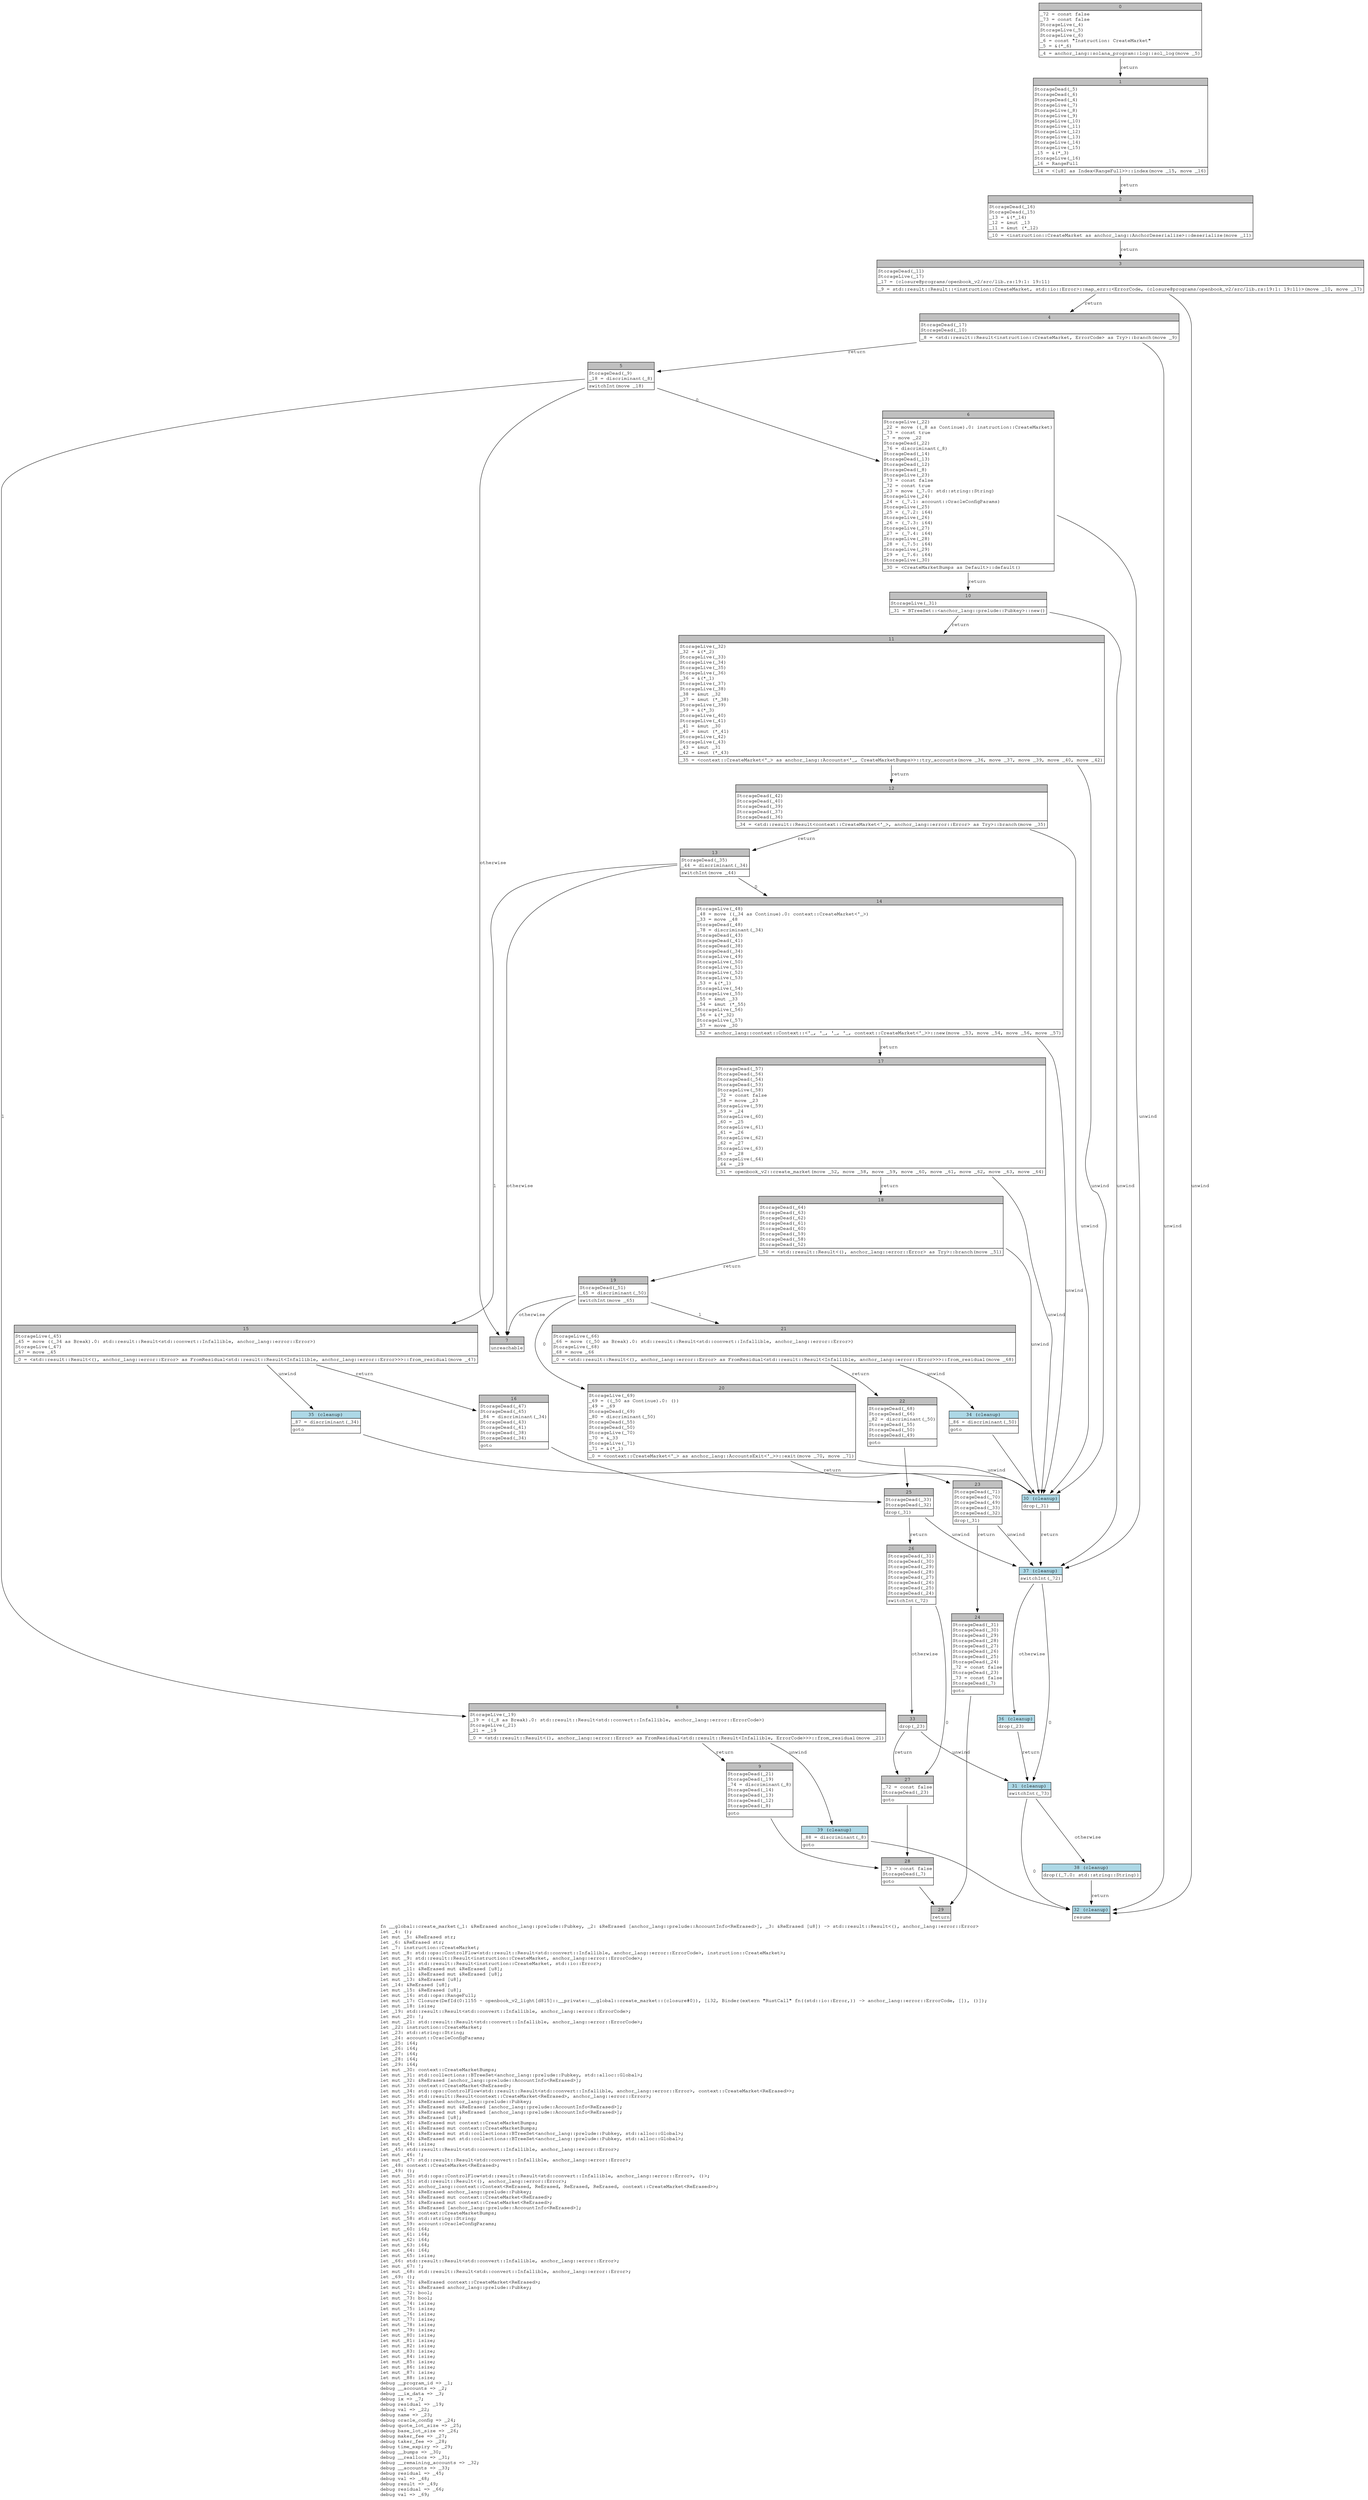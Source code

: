 digraph Mir_0_1153 {
    graph [fontname="Courier, monospace"];
    node [fontname="Courier, monospace"];
    edge [fontname="Courier, monospace"];
    label=<fn __global::create_market(_1: &amp;ReErased anchor_lang::prelude::Pubkey, _2: &amp;ReErased [anchor_lang::prelude::AccountInfo&lt;ReErased&gt;], _3: &amp;ReErased [u8]) -&gt; std::result::Result&lt;(), anchor_lang::error::Error&gt;<br align="left"/>let _4: ();<br align="left"/>let mut _5: &amp;ReErased str;<br align="left"/>let _6: &amp;ReErased str;<br align="left"/>let _7: instruction::CreateMarket;<br align="left"/>let mut _8: std::ops::ControlFlow&lt;std::result::Result&lt;std::convert::Infallible, anchor_lang::error::ErrorCode&gt;, instruction::CreateMarket&gt;;<br align="left"/>let mut _9: std::result::Result&lt;instruction::CreateMarket, anchor_lang::error::ErrorCode&gt;;<br align="left"/>let mut _10: std::result::Result&lt;instruction::CreateMarket, std::io::Error&gt;;<br align="left"/>let mut _11: &amp;ReErased mut &amp;ReErased [u8];<br align="left"/>let mut _12: &amp;ReErased mut &amp;ReErased [u8];<br align="left"/>let mut _13: &amp;ReErased [u8];<br align="left"/>let _14: &amp;ReErased [u8];<br align="left"/>let mut _15: &amp;ReErased [u8];<br align="left"/>let mut _16: std::ops::RangeFull;<br align="left"/>let mut _17: Closure(DefId(0:1155 ~ openbook_v2_light[d815]::__private::__global::create_market::{closure#0}), [i32, Binder(extern &quot;RustCall&quot; fn((std::io::Error,)) -&gt; anchor_lang::error::ErrorCode, []), ()]);<br align="left"/>let mut _18: isize;<br align="left"/>let _19: std::result::Result&lt;std::convert::Infallible, anchor_lang::error::ErrorCode&gt;;<br align="left"/>let mut _20: !;<br align="left"/>let mut _21: std::result::Result&lt;std::convert::Infallible, anchor_lang::error::ErrorCode&gt;;<br align="left"/>let _22: instruction::CreateMarket;<br align="left"/>let _23: std::string::String;<br align="left"/>let _24: account::OracleConfigParams;<br align="left"/>let _25: i64;<br align="left"/>let _26: i64;<br align="left"/>let _27: i64;<br align="left"/>let _28: i64;<br align="left"/>let _29: i64;<br align="left"/>let mut _30: context::CreateMarketBumps;<br align="left"/>let mut _31: std::collections::BTreeSet&lt;anchor_lang::prelude::Pubkey, std::alloc::Global&gt;;<br align="left"/>let mut _32: &amp;ReErased [anchor_lang::prelude::AccountInfo&lt;ReErased&gt;];<br align="left"/>let mut _33: context::CreateMarket&lt;ReErased&gt;;<br align="left"/>let mut _34: std::ops::ControlFlow&lt;std::result::Result&lt;std::convert::Infallible, anchor_lang::error::Error&gt;, context::CreateMarket&lt;ReErased&gt;&gt;;<br align="left"/>let mut _35: std::result::Result&lt;context::CreateMarket&lt;ReErased&gt;, anchor_lang::error::Error&gt;;<br align="left"/>let mut _36: &amp;ReErased anchor_lang::prelude::Pubkey;<br align="left"/>let mut _37: &amp;ReErased mut &amp;ReErased [anchor_lang::prelude::AccountInfo&lt;ReErased&gt;];<br align="left"/>let mut _38: &amp;ReErased mut &amp;ReErased [anchor_lang::prelude::AccountInfo&lt;ReErased&gt;];<br align="left"/>let mut _39: &amp;ReErased [u8];<br align="left"/>let mut _40: &amp;ReErased mut context::CreateMarketBumps;<br align="left"/>let mut _41: &amp;ReErased mut context::CreateMarketBumps;<br align="left"/>let mut _42: &amp;ReErased mut std::collections::BTreeSet&lt;anchor_lang::prelude::Pubkey, std::alloc::Global&gt;;<br align="left"/>let mut _43: &amp;ReErased mut std::collections::BTreeSet&lt;anchor_lang::prelude::Pubkey, std::alloc::Global&gt;;<br align="left"/>let mut _44: isize;<br align="left"/>let _45: std::result::Result&lt;std::convert::Infallible, anchor_lang::error::Error&gt;;<br align="left"/>let mut _46: !;<br align="left"/>let mut _47: std::result::Result&lt;std::convert::Infallible, anchor_lang::error::Error&gt;;<br align="left"/>let _48: context::CreateMarket&lt;ReErased&gt;;<br align="left"/>let _49: ();<br align="left"/>let mut _50: std::ops::ControlFlow&lt;std::result::Result&lt;std::convert::Infallible, anchor_lang::error::Error&gt;, ()&gt;;<br align="left"/>let mut _51: std::result::Result&lt;(), anchor_lang::error::Error&gt;;<br align="left"/>let mut _52: anchor_lang::context::Context&lt;ReErased, ReErased, ReErased, ReErased, context::CreateMarket&lt;ReErased&gt;&gt;;<br align="left"/>let mut _53: &amp;ReErased anchor_lang::prelude::Pubkey;<br align="left"/>let mut _54: &amp;ReErased mut context::CreateMarket&lt;ReErased&gt;;<br align="left"/>let mut _55: &amp;ReErased mut context::CreateMarket&lt;ReErased&gt;;<br align="left"/>let mut _56: &amp;ReErased [anchor_lang::prelude::AccountInfo&lt;ReErased&gt;];<br align="left"/>let mut _57: context::CreateMarketBumps;<br align="left"/>let mut _58: std::string::String;<br align="left"/>let mut _59: account::OracleConfigParams;<br align="left"/>let mut _60: i64;<br align="left"/>let mut _61: i64;<br align="left"/>let mut _62: i64;<br align="left"/>let mut _63: i64;<br align="left"/>let mut _64: i64;<br align="left"/>let mut _65: isize;<br align="left"/>let _66: std::result::Result&lt;std::convert::Infallible, anchor_lang::error::Error&gt;;<br align="left"/>let mut _67: !;<br align="left"/>let mut _68: std::result::Result&lt;std::convert::Infallible, anchor_lang::error::Error&gt;;<br align="left"/>let _69: ();<br align="left"/>let mut _70: &amp;ReErased context::CreateMarket&lt;ReErased&gt;;<br align="left"/>let mut _71: &amp;ReErased anchor_lang::prelude::Pubkey;<br align="left"/>let mut _72: bool;<br align="left"/>let mut _73: bool;<br align="left"/>let mut _74: isize;<br align="left"/>let mut _75: isize;<br align="left"/>let mut _76: isize;<br align="left"/>let mut _77: isize;<br align="left"/>let mut _78: isize;<br align="left"/>let mut _79: isize;<br align="left"/>let mut _80: isize;<br align="left"/>let mut _81: isize;<br align="left"/>let mut _82: isize;<br align="left"/>let mut _83: isize;<br align="left"/>let mut _84: isize;<br align="left"/>let mut _85: isize;<br align="left"/>let mut _86: isize;<br align="left"/>let mut _87: isize;<br align="left"/>let mut _88: isize;<br align="left"/>debug __program_id =&gt; _1;<br align="left"/>debug __accounts =&gt; _2;<br align="left"/>debug __ix_data =&gt; _3;<br align="left"/>debug ix =&gt; _7;<br align="left"/>debug residual =&gt; _19;<br align="left"/>debug val =&gt; _22;<br align="left"/>debug name =&gt; _23;<br align="left"/>debug oracle_config =&gt; _24;<br align="left"/>debug quote_lot_size =&gt; _25;<br align="left"/>debug base_lot_size =&gt; _26;<br align="left"/>debug maker_fee =&gt; _27;<br align="left"/>debug taker_fee =&gt; _28;<br align="left"/>debug time_expiry =&gt; _29;<br align="left"/>debug __bumps =&gt; _30;<br align="left"/>debug __reallocs =&gt; _31;<br align="left"/>debug __remaining_accounts =&gt; _32;<br align="left"/>debug __accounts =&gt; _33;<br align="left"/>debug residual =&gt; _45;<br align="left"/>debug val =&gt; _48;<br align="left"/>debug result =&gt; _49;<br align="left"/>debug residual =&gt; _66;<br align="left"/>debug val =&gt; _69;<br align="left"/>>;
    bb0__0_1153 [shape="none", label=<<table border="0" cellborder="1" cellspacing="0"><tr><td bgcolor="gray" align="center" colspan="1">0</td></tr><tr><td align="left" balign="left">_72 = const false<br/>_73 = const false<br/>StorageLive(_4)<br/>StorageLive(_5)<br/>StorageLive(_6)<br/>_6 = const &quot;Instruction: CreateMarket&quot;<br/>_5 = &amp;(*_6)<br/></td></tr><tr><td align="left">_4 = anchor_lang::solana_program::log::sol_log(move _5)</td></tr></table>>];
    bb1__0_1153 [shape="none", label=<<table border="0" cellborder="1" cellspacing="0"><tr><td bgcolor="gray" align="center" colspan="1">1</td></tr><tr><td align="left" balign="left">StorageDead(_5)<br/>StorageDead(_6)<br/>StorageDead(_4)<br/>StorageLive(_7)<br/>StorageLive(_8)<br/>StorageLive(_9)<br/>StorageLive(_10)<br/>StorageLive(_11)<br/>StorageLive(_12)<br/>StorageLive(_13)<br/>StorageLive(_14)<br/>StorageLive(_15)<br/>_15 = &amp;(*_3)<br/>StorageLive(_16)<br/>_16 = RangeFull<br/></td></tr><tr><td align="left">_14 = &lt;[u8] as Index&lt;RangeFull&gt;&gt;::index(move _15, move _16)</td></tr></table>>];
    bb2__0_1153 [shape="none", label=<<table border="0" cellborder="1" cellspacing="0"><tr><td bgcolor="gray" align="center" colspan="1">2</td></tr><tr><td align="left" balign="left">StorageDead(_16)<br/>StorageDead(_15)<br/>_13 = &amp;(*_14)<br/>_12 = &amp;mut _13<br/>_11 = &amp;mut (*_12)<br/></td></tr><tr><td align="left">_10 = &lt;instruction::CreateMarket as anchor_lang::AnchorDeserialize&gt;::deserialize(move _11)</td></tr></table>>];
    bb3__0_1153 [shape="none", label=<<table border="0" cellborder="1" cellspacing="0"><tr><td bgcolor="gray" align="center" colspan="1">3</td></tr><tr><td align="left" balign="left">StorageDead(_11)<br/>StorageLive(_17)<br/>_17 = {closure@programs/openbook_v2/src/lib.rs:19:1: 19:11}<br/></td></tr><tr><td align="left">_9 = std::result::Result::&lt;instruction::CreateMarket, std::io::Error&gt;::map_err::&lt;ErrorCode, {closure@programs/openbook_v2/src/lib.rs:19:1: 19:11}&gt;(move _10, move _17)</td></tr></table>>];
    bb4__0_1153 [shape="none", label=<<table border="0" cellborder="1" cellspacing="0"><tr><td bgcolor="gray" align="center" colspan="1">4</td></tr><tr><td align="left" balign="left">StorageDead(_17)<br/>StorageDead(_10)<br/></td></tr><tr><td align="left">_8 = &lt;std::result::Result&lt;instruction::CreateMarket, ErrorCode&gt; as Try&gt;::branch(move _9)</td></tr></table>>];
    bb5__0_1153 [shape="none", label=<<table border="0" cellborder="1" cellspacing="0"><tr><td bgcolor="gray" align="center" colspan="1">5</td></tr><tr><td align="left" balign="left">StorageDead(_9)<br/>_18 = discriminant(_8)<br/></td></tr><tr><td align="left">switchInt(move _18)</td></tr></table>>];
    bb6__0_1153 [shape="none", label=<<table border="0" cellborder="1" cellspacing="0"><tr><td bgcolor="gray" align="center" colspan="1">6</td></tr><tr><td align="left" balign="left">StorageLive(_22)<br/>_22 = move ((_8 as Continue).0: instruction::CreateMarket)<br/>_73 = const true<br/>_7 = move _22<br/>StorageDead(_22)<br/>_76 = discriminant(_8)<br/>StorageDead(_14)<br/>StorageDead(_13)<br/>StorageDead(_12)<br/>StorageDead(_8)<br/>StorageLive(_23)<br/>_73 = const false<br/>_72 = const true<br/>_23 = move (_7.0: std::string::String)<br/>StorageLive(_24)<br/>_24 = (_7.1: account::OracleConfigParams)<br/>StorageLive(_25)<br/>_25 = (_7.2: i64)<br/>StorageLive(_26)<br/>_26 = (_7.3: i64)<br/>StorageLive(_27)<br/>_27 = (_7.4: i64)<br/>StorageLive(_28)<br/>_28 = (_7.5: i64)<br/>StorageLive(_29)<br/>_29 = (_7.6: i64)<br/>StorageLive(_30)<br/></td></tr><tr><td align="left">_30 = &lt;CreateMarketBumps as Default&gt;::default()</td></tr></table>>];
    bb7__0_1153 [shape="none", label=<<table border="0" cellborder="1" cellspacing="0"><tr><td bgcolor="gray" align="center" colspan="1">7</td></tr><tr><td align="left">unreachable</td></tr></table>>];
    bb8__0_1153 [shape="none", label=<<table border="0" cellborder="1" cellspacing="0"><tr><td bgcolor="gray" align="center" colspan="1">8</td></tr><tr><td align="left" balign="left">StorageLive(_19)<br/>_19 = ((_8 as Break).0: std::result::Result&lt;std::convert::Infallible, anchor_lang::error::ErrorCode&gt;)<br/>StorageLive(_21)<br/>_21 = _19<br/></td></tr><tr><td align="left">_0 = &lt;std::result::Result&lt;(), anchor_lang::error::Error&gt; as FromResidual&lt;std::result::Result&lt;Infallible, ErrorCode&gt;&gt;&gt;::from_residual(move _21)</td></tr></table>>];
    bb9__0_1153 [shape="none", label=<<table border="0" cellborder="1" cellspacing="0"><tr><td bgcolor="gray" align="center" colspan="1">9</td></tr><tr><td align="left" balign="left">StorageDead(_21)<br/>StorageDead(_19)<br/>_74 = discriminant(_8)<br/>StorageDead(_14)<br/>StorageDead(_13)<br/>StorageDead(_12)<br/>StorageDead(_8)<br/></td></tr><tr><td align="left">goto</td></tr></table>>];
    bb10__0_1153 [shape="none", label=<<table border="0" cellborder="1" cellspacing="0"><tr><td bgcolor="gray" align="center" colspan="1">10</td></tr><tr><td align="left" balign="left">StorageLive(_31)<br/></td></tr><tr><td align="left">_31 = BTreeSet::&lt;anchor_lang::prelude::Pubkey&gt;::new()</td></tr></table>>];
    bb11__0_1153 [shape="none", label=<<table border="0" cellborder="1" cellspacing="0"><tr><td bgcolor="gray" align="center" colspan="1">11</td></tr><tr><td align="left" balign="left">StorageLive(_32)<br/>_32 = &amp;(*_2)<br/>StorageLive(_33)<br/>StorageLive(_34)<br/>StorageLive(_35)<br/>StorageLive(_36)<br/>_36 = &amp;(*_1)<br/>StorageLive(_37)<br/>StorageLive(_38)<br/>_38 = &amp;mut _32<br/>_37 = &amp;mut (*_38)<br/>StorageLive(_39)<br/>_39 = &amp;(*_3)<br/>StorageLive(_40)<br/>StorageLive(_41)<br/>_41 = &amp;mut _30<br/>_40 = &amp;mut (*_41)<br/>StorageLive(_42)<br/>StorageLive(_43)<br/>_43 = &amp;mut _31<br/>_42 = &amp;mut (*_43)<br/></td></tr><tr><td align="left">_35 = &lt;context::CreateMarket&lt;'_&gt; as anchor_lang::Accounts&lt;'_, CreateMarketBumps&gt;&gt;::try_accounts(move _36, move _37, move _39, move _40, move _42)</td></tr></table>>];
    bb12__0_1153 [shape="none", label=<<table border="0" cellborder="1" cellspacing="0"><tr><td bgcolor="gray" align="center" colspan="1">12</td></tr><tr><td align="left" balign="left">StorageDead(_42)<br/>StorageDead(_40)<br/>StorageDead(_39)<br/>StorageDead(_37)<br/>StorageDead(_36)<br/></td></tr><tr><td align="left">_34 = &lt;std::result::Result&lt;context::CreateMarket&lt;'_&gt;, anchor_lang::error::Error&gt; as Try&gt;::branch(move _35)</td></tr></table>>];
    bb13__0_1153 [shape="none", label=<<table border="0" cellborder="1" cellspacing="0"><tr><td bgcolor="gray" align="center" colspan="1">13</td></tr><tr><td align="left" balign="left">StorageDead(_35)<br/>_44 = discriminant(_34)<br/></td></tr><tr><td align="left">switchInt(move _44)</td></tr></table>>];
    bb14__0_1153 [shape="none", label=<<table border="0" cellborder="1" cellspacing="0"><tr><td bgcolor="gray" align="center" colspan="1">14</td></tr><tr><td align="left" balign="left">StorageLive(_48)<br/>_48 = move ((_34 as Continue).0: context::CreateMarket&lt;'_&gt;)<br/>_33 = move _48<br/>StorageDead(_48)<br/>_78 = discriminant(_34)<br/>StorageDead(_43)<br/>StorageDead(_41)<br/>StorageDead(_38)<br/>StorageDead(_34)<br/>StorageLive(_49)<br/>StorageLive(_50)<br/>StorageLive(_51)<br/>StorageLive(_52)<br/>StorageLive(_53)<br/>_53 = &amp;(*_1)<br/>StorageLive(_54)<br/>StorageLive(_55)<br/>_55 = &amp;mut _33<br/>_54 = &amp;mut (*_55)<br/>StorageLive(_56)<br/>_56 = &amp;(*_32)<br/>StorageLive(_57)<br/>_57 = move _30<br/></td></tr><tr><td align="left">_52 = anchor_lang::context::Context::&lt;'_, '_, '_, '_, context::CreateMarket&lt;'_&gt;&gt;::new(move _53, move _54, move _56, move _57)</td></tr></table>>];
    bb15__0_1153 [shape="none", label=<<table border="0" cellborder="1" cellspacing="0"><tr><td bgcolor="gray" align="center" colspan="1">15</td></tr><tr><td align="left" balign="left">StorageLive(_45)<br/>_45 = move ((_34 as Break).0: std::result::Result&lt;std::convert::Infallible, anchor_lang::error::Error&gt;)<br/>StorageLive(_47)<br/>_47 = move _45<br/></td></tr><tr><td align="left">_0 = &lt;std::result::Result&lt;(), anchor_lang::error::Error&gt; as FromResidual&lt;std::result::Result&lt;Infallible, anchor_lang::error::Error&gt;&gt;&gt;::from_residual(move _47)</td></tr></table>>];
    bb16__0_1153 [shape="none", label=<<table border="0" cellborder="1" cellspacing="0"><tr><td bgcolor="gray" align="center" colspan="1">16</td></tr><tr><td align="left" balign="left">StorageDead(_47)<br/>StorageDead(_45)<br/>_84 = discriminant(_34)<br/>StorageDead(_43)<br/>StorageDead(_41)<br/>StorageDead(_38)<br/>StorageDead(_34)<br/></td></tr><tr><td align="left">goto</td></tr></table>>];
    bb17__0_1153 [shape="none", label=<<table border="0" cellborder="1" cellspacing="0"><tr><td bgcolor="gray" align="center" colspan="1">17</td></tr><tr><td align="left" balign="left">StorageDead(_57)<br/>StorageDead(_56)<br/>StorageDead(_54)<br/>StorageDead(_53)<br/>StorageLive(_58)<br/>_72 = const false<br/>_58 = move _23<br/>StorageLive(_59)<br/>_59 = _24<br/>StorageLive(_60)<br/>_60 = _25<br/>StorageLive(_61)<br/>_61 = _26<br/>StorageLive(_62)<br/>_62 = _27<br/>StorageLive(_63)<br/>_63 = _28<br/>StorageLive(_64)<br/>_64 = _29<br/></td></tr><tr><td align="left">_51 = openbook_v2::create_market(move _52, move _58, move _59, move _60, move _61, move _62, move _63, move _64)</td></tr></table>>];
    bb18__0_1153 [shape="none", label=<<table border="0" cellborder="1" cellspacing="0"><tr><td bgcolor="gray" align="center" colspan="1">18</td></tr><tr><td align="left" balign="left">StorageDead(_64)<br/>StorageDead(_63)<br/>StorageDead(_62)<br/>StorageDead(_61)<br/>StorageDead(_60)<br/>StorageDead(_59)<br/>StorageDead(_58)<br/>StorageDead(_52)<br/></td></tr><tr><td align="left">_50 = &lt;std::result::Result&lt;(), anchor_lang::error::Error&gt; as Try&gt;::branch(move _51)</td></tr></table>>];
    bb19__0_1153 [shape="none", label=<<table border="0" cellborder="1" cellspacing="0"><tr><td bgcolor="gray" align="center" colspan="1">19</td></tr><tr><td align="left" balign="left">StorageDead(_51)<br/>_65 = discriminant(_50)<br/></td></tr><tr><td align="left">switchInt(move _65)</td></tr></table>>];
    bb20__0_1153 [shape="none", label=<<table border="0" cellborder="1" cellspacing="0"><tr><td bgcolor="gray" align="center" colspan="1">20</td></tr><tr><td align="left" balign="left">StorageLive(_69)<br/>_69 = ((_50 as Continue).0: ())<br/>_49 = _69<br/>StorageDead(_69)<br/>_80 = discriminant(_50)<br/>StorageDead(_55)<br/>StorageDead(_50)<br/>StorageLive(_70)<br/>_70 = &amp;_33<br/>StorageLive(_71)<br/>_71 = &amp;(*_1)<br/></td></tr><tr><td align="left">_0 = &lt;context::CreateMarket&lt;'_&gt; as anchor_lang::AccountsExit&lt;'_&gt;&gt;::exit(move _70, move _71)</td></tr></table>>];
    bb21__0_1153 [shape="none", label=<<table border="0" cellborder="1" cellspacing="0"><tr><td bgcolor="gray" align="center" colspan="1">21</td></tr><tr><td align="left" balign="left">StorageLive(_66)<br/>_66 = move ((_50 as Break).0: std::result::Result&lt;std::convert::Infallible, anchor_lang::error::Error&gt;)<br/>StorageLive(_68)<br/>_68 = move _66<br/></td></tr><tr><td align="left">_0 = &lt;std::result::Result&lt;(), anchor_lang::error::Error&gt; as FromResidual&lt;std::result::Result&lt;Infallible, anchor_lang::error::Error&gt;&gt;&gt;::from_residual(move _68)</td></tr></table>>];
    bb22__0_1153 [shape="none", label=<<table border="0" cellborder="1" cellspacing="0"><tr><td bgcolor="gray" align="center" colspan="1">22</td></tr><tr><td align="left" balign="left">StorageDead(_68)<br/>StorageDead(_66)<br/>_82 = discriminant(_50)<br/>StorageDead(_55)<br/>StorageDead(_50)<br/>StorageDead(_49)<br/></td></tr><tr><td align="left">goto</td></tr></table>>];
    bb23__0_1153 [shape="none", label=<<table border="0" cellborder="1" cellspacing="0"><tr><td bgcolor="gray" align="center" colspan="1">23</td></tr><tr><td align="left" balign="left">StorageDead(_71)<br/>StorageDead(_70)<br/>StorageDead(_49)<br/>StorageDead(_33)<br/>StorageDead(_32)<br/></td></tr><tr><td align="left">drop(_31)</td></tr></table>>];
    bb24__0_1153 [shape="none", label=<<table border="0" cellborder="1" cellspacing="0"><tr><td bgcolor="gray" align="center" colspan="1">24</td></tr><tr><td align="left" balign="left">StorageDead(_31)<br/>StorageDead(_30)<br/>StorageDead(_29)<br/>StorageDead(_28)<br/>StorageDead(_27)<br/>StorageDead(_26)<br/>StorageDead(_25)<br/>StorageDead(_24)<br/>_72 = const false<br/>StorageDead(_23)<br/>_73 = const false<br/>StorageDead(_7)<br/></td></tr><tr><td align="left">goto</td></tr></table>>];
    bb25__0_1153 [shape="none", label=<<table border="0" cellborder="1" cellspacing="0"><tr><td bgcolor="gray" align="center" colspan="1">25</td></tr><tr><td align="left" balign="left">StorageDead(_33)<br/>StorageDead(_32)<br/></td></tr><tr><td align="left">drop(_31)</td></tr></table>>];
    bb26__0_1153 [shape="none", label=<<table border="0" cellborder="1" cellspacing="0"><tr><td bgcolor="gray" align="center" colspan="1">26</td></tr><tr><td align="left" balign="left">StorageDead(_31)<br/>StorageDead(_30)<br/>StorageDead(_29)<br/>StorageDead(_28)<br/>StorageDead(_27)<br/>StorageDead(_26)<br/>StorageDead(_25)<br/>StorageDead(_24)<br/></td></tr><tr><td align="left">switchInt(_72)</td></tr></table>>];
    bb27__0_1153 [shape="none", label=<<table border="0" cellborder="1" cellspacing="0"><tr><td bgcolor="gray" align="center" colspan="1">27</td></tr><tr><td align="left" balign="left">_72 = const false<br/>StorageDead(_23)<br/></td></tr><tr><td align="left">goto</td></tr></table>>];
    bb28__0_1153 [shape="none", label=<<table border="0" cellborder="1" cellspacing="0"><tr><td bgcolor="gray" align="center" colspan="1">28</td></tr><tr><td align="left" balign="left">_73 = const false<br/>StorageDead(_7)<br/></td></tr><tr><td align="left">goto</td></tr></table>>];
    bb29__0_1153 [shape="none", label=<<table border="0" cellborder="1" cellspacing="0"><tr><td bgcolor="gray" align="center" colspan="1">29</td></tr><tr><td align="left">return</td></tr></table>>];
    bb30__0_1153 [shape="none", label=<<table border="0" cellborder="1" cellspacing="0"><tr><td bgcolor="lightblue" align="center" colspan="1">30 (cleanup)</td></tr><tr><td align="left">drop(_31)</td></tr></table>>];
    bb31__0_1153 [shape="none", label=<<table border="0" cellborder="1" cellspacing="0"><tr><td bgcolor="lightblue" align="center" colspan="1">31 (cleanup)</td></tr><tr><td align="left">switchInt(_73)</td></tr></table>>];
    bb32__0_1153 [shape="none", label=<<table border="0" cellborder="1" cellspacing="0"><tr><td bgcolor="lightblue" align="center" colspan="1">32 (cleanup)</td></tr><tr><td align="left">resume</td></tr></table>>];
    bb33__0_1153 [shape="none", label=<<table border="0" cellborder="1" cellspacing="0"><tr><td bgcolor="gray" align="center" colspan="1">33</td></tr><tr><td align="left">drop(_23)</td></tr></table>>];
    bb34__0_1153 [shape="none", label=<<table border="0" cellborder="1" cellspacing="0"><tr><td bgcolor="lightblue" align="center" colspan="1">34 (cleanup)</td></tr><tr><td align="left" balign="left">_86 = discriminant(_50)<br/></td></tr><tr><td align="left">goto</td></tr></table>>];
    bb35__0_1153 [shape="none", label=<<table border="0" cellborder="1" cellspacing="0"><tr><td bgcolor="lightblue" align="center" colspan="1">35 (cleanup)</td></tr><tr><td align="left" balign="left">_87 = discriminant(_34)<br/></td></tr><tr><td align="left">goto</td></tr></table>>];
    bb36__0_1153 [shape="none", label=<<table border="0" cellborder="1" cellspacing="0"><tr><td bgcolor="lightblue" align="center" colspan="1">36 (cleanup)</td></tr><tr><td align="left">drop(_23)</td></tr></table>>];
    bb37__0_1153 [shape="none", label=<<table border="0" cellborder="1" cellspacing="0"><tr><td bgcolor="lightblue" align="center" colspan="1">37 (cleanup)</td></tr><tr><td align="left">switchInt(_72)</td></tr></table>>];
    bb38__0_1153 [shape="none", label=<<table border="0" cellborder="1" cellspacing="0"><tr><td bgcolor="lightblue" align="center" colspan="1">38 (cleanup)</td></tr><tr><td align="left">drop((_7.0: std::string::String))</td></tr></table>>];
    bb39__0_1153 [shape="none", label=<<table border="0" cellborder="1" cellspacing="0"><tr><td bgcolor="lightblue" align="center" colspan="1">39 (cleanup)</td></tr><tr><td align="left" balign="left">_88 = discriminant(_8)<br/></td></tr><tr><td align="left">goto</td></tr></table>>];
    bb0__0_1153 -> bb1__0_1153 [label="return"];
    bb1__0_1153 -> bb2__0_1153 [label="return"];
    bb2__0_1153 -> bb3__0_1153 [label="return"];
    bb3__0_1153 -> bb4__0_1153 [label="return"];
    bb3__0_1153 -> bb32__0_1153 [label="unwind"];
    bb4__0_1153 -> bb5__0_1153 [label="return"];
    bb4__0_1153 -> bb32__0_1153 [label="unwind"];
    bb5__0_1153 -> bb6__0_1153 [label="0"];
    bb5__0_1153 -> bb8__0_1153 [label="1"];
    bb5__0_1153 -> bb7__0_1153 [label="otherwise"];
    bb6__0_1153 -> bb10__0_1153 [label="return"];
    bb6__0_1153 -> bb37__0_1153 [label="unwind"];
    bb8__0_1153 -> bb9__0_1153 [label="return"];
    bb8__0_1153 -> bb39__0_1153 [label="unwind"];
    bb9__0_1153 -> bb28__0_1153 [label=""];
    bb10__0_1153 -> bb11__0_1153 [label="return"];
    bb10__0_1153 -> bb37__0_1153 [label="unwind"];
    bb11__0_1153 -> bb12__0_1153 [label="return"];
    bb11__0_1153 -> bb30__0_1153 [label="unwind"];
    bb12__0_1153 -> bb13__0_1153 [label="return"];
    bb12__0_1153 -> bb30__0_1153 [label="unwind"];
    bb13__0_1153 -> bb14__0_1153 [label="0"];
    bb13__0_1153 -> bb15__0_1153 [label="1"];
    bb13__0_1153 -> bb7__0_1153 [label="otherwise"];
    bb14__0_1153 -> bb17__0_1153 [label="return"];
    bb14__0_1153 -> bb30__0_1153 [label="unwind"];
    bb15__0_1153 -> bb16__0_1153 [label="return"];
    bb15__0_1153 -> bb35__0_1153 [label="unwind"];
    bb16__0_1153 -> bb25__0_1153 [label=""];
    bb17__0_1153 -> bb18__0_1153 [label="return"];
    bb17__0_1153 -> bb30__0_1153 [label="unwind"];
    bb18__0_1153 -> bb19__0_1153 [label="return"];
    bb18__0_1153 -> bb30__0_1153 [label="unwind"];
    bb19__0_1153 -> bb20__0_1153 [label="0"];
    bb19__0_1153 -> bb21__0_1153 [label="1"];
    bb19__0_1153 -> bb7__0_1153 [label="otherwise"];
    bb20__0_1153 -> bb23__0_1153 [label="return"];
    bb20__0_1153 -> bb30__0_1153 [label="unwind"];
    bb21__0_1153 -> bb22__0_1153 [label="return"];
    bb21__0_1153 -> bb34__0_1153 [label="unwind"];
    bb22__0_1153 -> bb25__0_1153 [label=""];
    bb23__0_1153 -> bb24__0_1153 [label="return"];
    bb23__0_1153 -> bb37__0_1153 [label="unwind"];
    bb24__0_1153 -> bb29__0_1153 [label=""];
    bb25__0_1153 -> bb26__0_1153 [label="return"];
    bb25__0_1153 -> bb37__0_1153 [label="unwind"];
    bb26__0_1153 -> bb27__0_1153 [label="0"];
    bb26__0_1153 -> bb33__0_1153 [label="otherwise"];
    bb27__0_1153 -> bb28__0_1153 [label=""];
    bb28__0_1153 -> bb29__0_1153 [label=""];
    bb30__0_1153 -> bb37__0_1153 [label="return"];
    bb31__0_1153 -> bb32__0_1153 [label="0"];
    bb31__0_1153 -> bb38__0_1153 [label="otherwise"];
    bb33__0_1153 -> bb27__0_1153 [label="return"];
    bb33__0_1153 -> bb31__0_1153 [label="unwind"];
    bb34__0_1153 -> bb30__0_1153 [label=""];
    bb35__0_1153 -> bb30__0_1153 [label=""];
    bb36__0_1153 -> bb31__0_1153 [label="return"];
    bb37__0_1153 -> bb31__0_1153 [label="0"];
    bb37__0_1153 -> bb36__0_1153 [label="otherwise"];
    bb38__0_1153 -> bb32__0_1153 [label="return"];
    bb39__0_1153 -> bb32__0_1153 [label=""];
}
